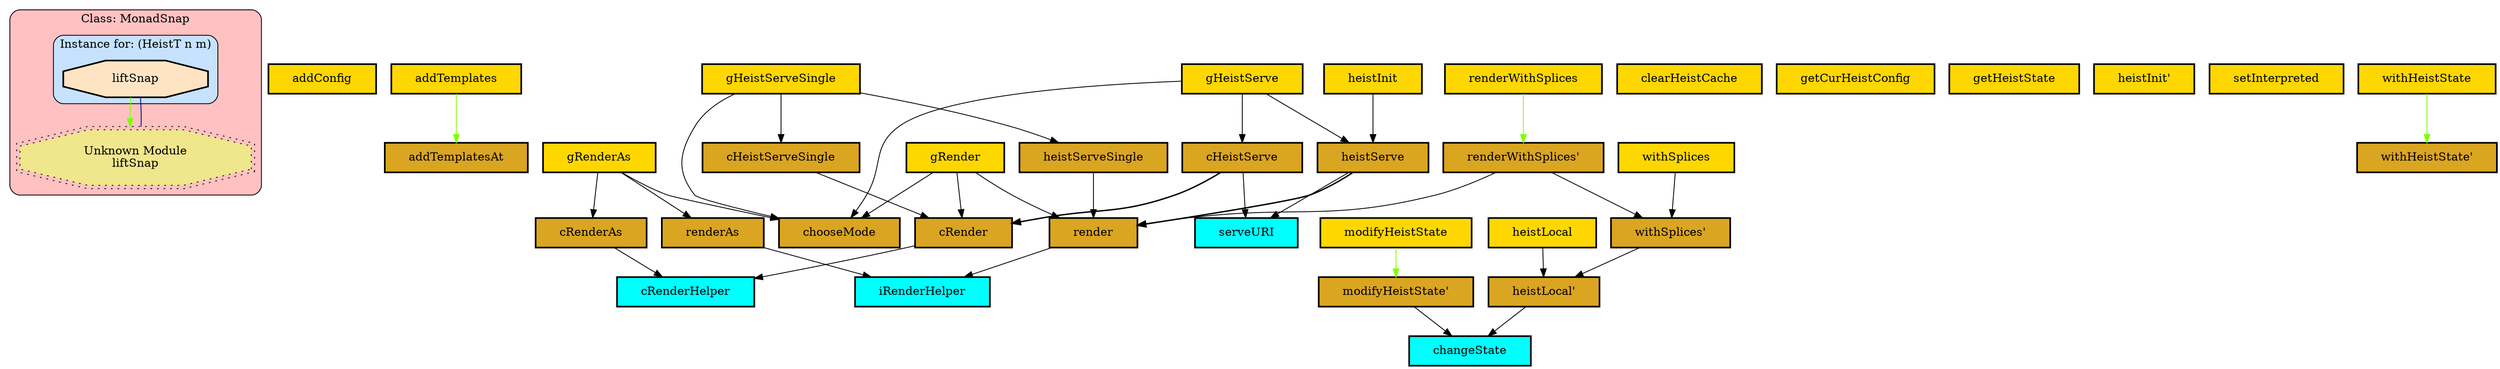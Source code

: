 digraph "Diagram of: Snap.Snaplet.HeistNoClass" {
    node [margin="0.4,0.1"
         ,style=filled];
    subgraph cluster_Class_MonadSnap {
        graph [label="Class: MonadSnap"
              ,style="filled,rounded"
              ,fillcolor=rosybrown1];
        subgraph cluster_Class_MonadSnap_Data_HeistTnm {
            graph [label="Instance for: (HeistT n m)"
                  ,style="filled,rounded"
                  ,fillcolor=slategray1];
            25 [label=liftSnap
               ,shape=octagon
               ,fillcolor=bisque
               ,style="filled,bold"];
        }
        38 [label="Unknown Module\nliftSnap"
           ,shape=doubleoctagon
           ,fillcolor=khaki
           ,style="filled,dotted"];
    }
    1 [label=addConfig
      ,shape=box
      ,fillcolor=gold
      ,style="filled,bold"];
    2 [label=addTemplates
      ,shape=box
      ,fillcolor=gold
      ,style="filled,bold"];
    3 [label=addTemplatesAt
      ,shape=box
      ,fillcolor=goldenrod
      ,style="filled,bold"];
    4 [label=cHeistServe
      ,shape=box
      ,fillcolor=goldenrod
      ,style="filled,bold"];
    5 [label=cHeistServeSingle
      ,shape=box
      ,fillcolor=goldenrod
      ,style="filled,bold"];
    6 [label=cRender
      ,shape=box
      ,fillcolor=goldenrod
      ,style="filled,bold"];
    7 [label=cRenderAs
      ,shape=box
      ,fillcolor=goldenrod
      ,style="filled,bold"];
    8 [label=cRenderHelper
      ,shape=box
      ,fillcolor=cyan
      ,style="filled,bold"];
    9 [label=changeState
      ,shape=box
      ,fillcolor=cyan
      ,style="filled,bold"];
    10 [label=chooseMode
       ,shape=box
       ,fillcolor=goldenrod
       ,style="filled,bold"];
    11 [label=clearHeistCache
       ,shape=box
       ,fillcolor=gold
       ,style="filled,bold"];
    12 [label=gHeistServe
       ,shape=box
       ,fillcolor=gold
       ,style="filled,bold"];
    13 [label=gHeistServeSingle
       ,shape=box
       ,fillcolor=gold
       ,style="filled,bold"];
    14 [label=gRender
       ,shape=box
       ,fillcolor=gold
       ,style="filled,bold"];
    15 [label=gRenderAs
       ,shape=box
       ,fillcolor=gold
       ,style="filled,bold"];
    16 [label=getCurHeistConfig
       ,shape=box
       ,fillcolor=gold
       ,style="filled,bold"];
    17 [label=getHeistState
       ,shape=box
       ,fillcolor=gold
       ,style="filled,bold"];
    18 [label=heistInit
       ,shape=box
       ,fillcolor=gold
       ,style="filled,bold"];
    19 [label="heistInit'"
       ,shape=box
       ,fillcolor=gold
       ,style="filled,bold"];
    20 [label=heistLocal
       ,shape=box
       ,fillcolor=gold
       ,style="filled,bold"];
    21 [label="heistLocal'"
       ,shape=box
       ,fillcolor=goldenrod
       ,style="filled,bold"];
    22 [label=heistServe
       ,shape=box
       ,fillcolor=goldenrod
       ,style="filled,bold"];
    23 [label=heistServeSingle
       ,shape=box
       ,fillcolor=goldenrod
       ,style="filled,bold"];
    24 [label=iRenderHelper
       ,shape=box
       ,fillcolor=cyan
       ,style="filled,bold"];
    26 [label=modifyHeistState
       ,shape=box
       ,fillcolor=gold
       ,style="filled,bold"];
    27 [label="modifyHeistState'"
       ,shape=box
       ,fillcolor=goldenrod
       ,style="filled,bold"];
    28 [label=render
       ,shape=box
       ,fillcolor=goldenrod
       ,style="filled,bold"];
    29 [label=renderAs
       ,shape=box
       ,fillcolor=goldenrod
       ,style="filled,bold"];
    30 [label=renderWithSplices
       ,shape=box
       ,fillcolor=gold
       ,style="filled,bold"];
    31 [label="renderWithSplices'"
       ,shape=box
       ,fillcolor=goldenrod
       ,style="filled,bold"];
    32 [label=serveURI
       ,shape=box
       ,fillcolor=cyan
       ,style="filled,bold"];
    33 [label=setInterpreted
       ,shape=box
       ,fillcolor=gold
       ,style="filled,bold"];
    34 [label=withHeistState
       ,shape=box
       ,fillcolor=gold
       ,style="filled,bold"];
    35 [label="withHeistState'"
       ,shape=box
       ,fillcolor=goldenrod
       ,style="filled,bold"];
    36 [label=withSplices
       ,shape=box
       ,fillcolor=gold
       ,style="filled,bold"];
    37 [label="withSplices'"
       ,shape=box
       ,fillcolor=goldenrod
       ,style="filled,bold"];
    2 -> 3 [penwidth=1
           ,color=chartreuse];
    4 -> 6 [penwidth=1.6931471805599454
           ,color=black];
    4 -> 32 [penwidth=1
            ,color=black];
    5 -> 6 [penwidth=1,color=black];
    6 -> 8 [penwidth=1,color=black];
    7 -> 8 [penwidth=1,color=black];
    12 -> 4 [penwidth=1
            ,color=black];
    12 -> 10 [penwidth=1
             ,color=black];
    12 -> 22 [penwidth=1
             ,color=black];
    13 -> 5 [penwidth=1
            ,color=black];
    13 -> 10 [penwidth=1
             ,color=black];
    13 -> 23 [penwidth=1
             ,color=black];
    14 -> 6 [penwidth=1
            ,color=black];
    14 -> 10 [penwidth=1
             ,color=black];
    14 -> 28 [penwidth=1
             ,color=black];
    15 -> 7 [penwidth=1
            ,color=black];
    15 -> 10 [penwidth=1
             ,color=black];
    15 -> 29 [penwidth=1
             ,color=black];
    18 -> 22 [penwidth=1
             ,color=black];
    20 -> 21 [penwidth=1
             ,color=black];
    21 -> 9 [penwidth=1
            ,color=black];
    22 -> 28 [penwidth=1.6931471805599454
             ,color=black];
    22 -> 32 [penwidth=1
             ,color=black];
    23 -> 28 [penwidth=1
             ,color=black];
    25 -> 38 [penwidth=1
             ,color=chartreuse];
    26 -> 27 [penwidth=1
             ,color=chartreuse];
    27 -> 9 [penwidth=1
            ,color=black];
    28 -> 24 [penwidth=1
             ,color=black];
    29 -> 24 [penwidth=1
             ,color=black];
    30 -> 31 [penwidth=1
             ,color=chartreuse];
    31 -> 28 [penwidth=1
             ,color=black];
    31 -> 37 [penwidth=1
             ,color=black];
    34 -> 35 [penwidth=1
             ,color=chartreuse];
    36 -> 37 [penwidth=1
             ,color=black];
    37 -> 21 [penwidth=1
             ,color=black];
    38 -> 25 [penwidth=1
             ,color=navy
             ,dir=none];
}
